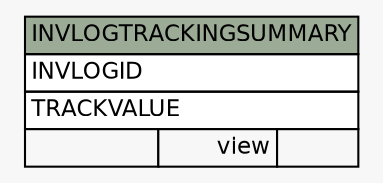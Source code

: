 // dot 2.26.3 on Linux 3.5.0-34-generic
// SchemaSpy rev 590
digraph "INVLOGTRACKINGSUMMARY" {
  graph [
    rankdir="RL"
    bgcolor="#f7f7f7"
    nodesep="0.18"
    ranksep="0.46"
    fontname="Helvetica"
    fontsize="11"
  ];
  node [
    fontname="Helvetica"
    fontsize="11"
    shape="plaintext"
  ];
  edge [
    arrowsize="0.8"
  ];
  "INVLOGTRACKINGSUMMARY" [
    label=<
    <TABLE BORDER="0" CELLBORDER="1" CELLSPACING="0" BGCOLOR="#ffffff">
      <TR><TD COLSPAN="3" BGCOLOR="#9bab96" ALIGN="CENTER">INVLOGTRACKINGSUMMARY</TD></TR>
      <TR><TD PORT="INVLOGID" COLSPAN="3" ALIGN="LEFT">INVLOGID</TD></TR>
      <TR><TD PORT="TRACKVALUE" COLSPAN="3" ALIGN="LEFT">TRACKVALUE</TD></TR>
      <TR><TD ALIGN="LEFT" BGCOLOR="#f7f7f7">  </TD><TD ALIGN="RIGHT" BGCOLOR="#f7f7f7">view</TD><TD ALIGN="RIGHT" BGCOLOR="#f7f7f7">  </TD></TR>
    </TABLE>>
    URL="tables/INVLOGTRACKINGSUMMARY.html"
    tooltip="INVLOGTRACKINGSUMMARY"
  ];
}
